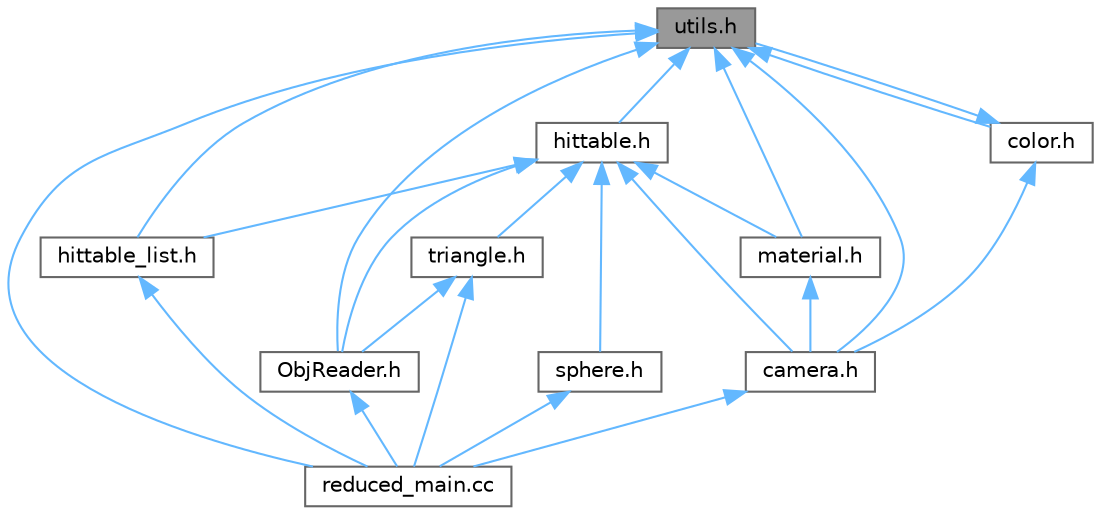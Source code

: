 digraph "utils.h"
{
 // LATEX_PDF_SIZE
  bgcolor="transparent";
  edge [fontname=Helvetica,fontsize=10,labelfontname=Helvetica,labelfontsize=10];
  node [fontname=Helvetica,fontsize=10,shape=box,height=0.2,width=0.4];
  Node1 [id="Node000001",label="utils.h",height=0.2,width=0.4,color="gray40", fillcolor="grey60", style="filled", fontcolor="black",tooltip="Arquivo que centraliza todas as coisas úteis que são mais utilizadas dentro de projeto."];
  Node1 -> Node2 [id="edge23_Node000001_Node000002",dir="back",color="steelblue1",style="solid",tooltip=" "];
  Node2 [id="Node000002",label="ObjReader.h",height=0.2,width=0.4,color="grey40", fillcolor="white", style="filled",URL="$ObjReader_8h_source.html",tooltip=" "];
  Node2 -> Node3 [id="edge24_Node000002_Node000003",dir="back",color="steelblue1",style="solid",tooltip=" "];
  Node3 [id="Node000003",label="reduced_main.cc",height=0.2,width=0.4,color="grey40", fillcolor="white", style="filled",URL="$reduced__main_8cc_source.html",tooltip=" "];
  Node1 -> Node4 [id="edge25_Node000001_Node000004",dir="back",color="steelblue1",style="solid",tooltip=" "];
  Node4 [id="Node000004",label="camera.h",height=0.2,width=0.4,color="grey40", fillcolor="white", style="filled",URL="$camera_8h.html",tooltip="Arquivo que implementa a lógica da camera e foi adaptado no tutorial para gerar arquivos PNG."];
  Node4 -> Node3 [id="edge26_Node000004_Node000003",dir="back",color="steelblue1",style="solid",tooltip=" "];
  Node1 -> Node5 [id="edge27_Node000001_Node000005",dir="back",color="steelblue1",style="solid",tooltip=" "];
  Node5 [id="Node000005",label="color.h",height=0.2,width=0.4,color="grey40", fillcolor="white", style="filled",URL="$color_8h_source.html",tooltip=" "];
  Node5 -> Node4 [id="edge28_Node000005_Node000004",dir="back",color="steelblue1",style="solid",tooltip=" "];
  Node5 -> Node1 [id="edge29_Node000005_Node000001",dir="back",color="steelblue1",style="solid",tooltip=" "];
  Node1 -> Node6 [id="edge30_Node000001_Node000006",dir="back",color="steelblue1",style="solid",tooltip=" "];
  Node6 [id="Node000006",label="hittable.h",height=0.2,width=0.4,color="grey40", fillcolor="white", style="filled",URL="$hittable_8h.html",tooltip="Arquivo que implementa a lógica básica para entender se um objeto foi acertado por um raio."];
  Node6 -> Node2 [id="edge31_Node000006_Node000002",dir="back",color="steelblue1",style="solid",tooltip=" "];
  Node6 -> Node4 [id="edge32_Node000006_Node000004",dir="back",color="steelblue1",style="solid",tooltip=" "];
  Node6 -> Node7 [id="edge33_Node000006_Node000007",dir="back",color="steelblue1",style="solid",tooltip=" "];
  Node7 [id="Node000007",label="hittable_list.h",height=0.2,width=0.4,color="grey40", fillcolor="white", style="filled",URL="$hittable__list_8h.html",tooltip="Arquivo que implementa uma lista de objeto que podem receber um hit."];
  Node7 -> Node3 [id="edge34_Node000007_Node000003",dir="back",color="steelblue1",style="solid",tooltip=" "];
  Node6 -> Node8 [id="edge35_Node000006_Node000008",dir="back",color="steelblue1",style="solid",tooltip=" "];
  Node8 [id="Node000008",label="material.h",height=0.2,width=0.4,color="grey40", fillcolor="white", style="filled",URL="$material_8h_source.html",tooltip=" "];
  Node8 -> Node4 [id="edge36_Node000008_Node000004",dir="back",color="steelblue1",style="solid",tooltip=" "];
  Node6 -> Node9 [id="edge37_Node000006_Node000009",dir="back",color="steelblue1",style="solid",tooltip=" "];
  Node9 [id="Node000009",label="sphere.h",height=0.2,width=0.4,color="grey40", fillcolor="white", style="filled",URL="$sphere_8h.html",tooltip="Arquivo que implementa a lógica de renderizar uma esfera."];
  Node9 -> Node3 [id="edge38_Node000009_Node000003",dir="back",color="steelblue1",style="solid",tooltip=" "];
  Node6 -> Node10 [id="edge39_Node000006_Node000010",dir="back",color="steelblue1",style="solid",tooltip=" "];
  Node10 [id="Node000010",label="triangle.h",height=0.2,width=0.4,color="grey40", fillcolor="white", style="filled",URL="$triangle_8h_source.html",tooltip=" "];
  Node10 -> Node2 [id="edge40_Node000010_Node000002",dir="back",color="steelblue1",style="solid",tooltip=" "];
  Node10 -> Node3 [id="edge41_Node000010_Node000003",dir="back",color="steelblue1",style="solid",tooltip=" "];
  Node1 -> Node7 [id="edge42_Node000001_Node000007",dir="back",color="steelblue1",style="solid",tooltip=" "];
  Node1 -> Node8 [id="edge43_Node000001_Node000008",dir="back",color="steelblue1",style="solid",tooltip=" "];
  Node1 -> Node3 [id="edge44_Node000001_Node000003",dir="back",color="steelblue1",style="solid",tooltip=" "];
}
